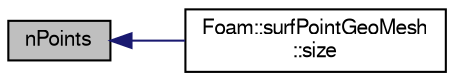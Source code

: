 digraph "nPoints"
{
  bgcolor="transparent";
  edge [fontname="FreeSans",fontsize="10",labelfontname="FreeSans",labelfontsize="10"];
  node [fontname="FreeSans",fontsize="10",shape=record];
  rankdir="LR";
  Node1032 [label="nPoints",height=0.2,width=0.4,color="black", fillcolor="grey75", style="filled", fontcolor="black"];
  Node1032 -> Node1033 [dir="back",color="midnightblue",fontsize="10",style="solid",fontname="FreeSans"];
  Node1033 [label="Foam::surfPointGeoMesh\l::size",height=0.2,width=0.4,color="black",URL="$a29698.html#a30c5f09e8e3ffeaeda2d140a85e2cdca",tooltip="Return size. "];
}
